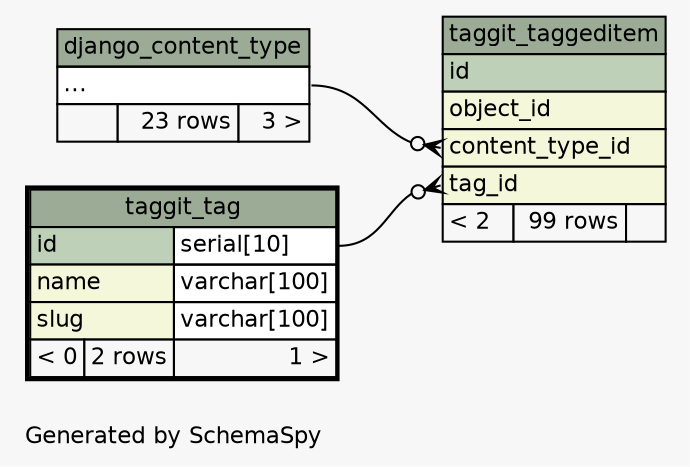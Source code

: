 // dot 2.36.0 on Mac OS X 10.9.5
// SchemaSpy rev 590
digraph "twoDegreesRelationshipsDiagram" {
  graph [
    rankdir="RL"
    bgcolor="#f7f7f7"
    label="\nGenerated by SchemaSpy"
    labeljust="l"
    nodesep="0.18"
    ranksep="0.46"
    fontname="Helvetica"
    fontsize="11"
  ];
  node [
    fontname="Helvetica"
    fontsize="11"
    shape="plaintext"
  ];
  edge [
    arrowsize="0.8"
  ];
  "taggit_taggeditem":"content_type_id":w -> "django_content_type":"elipses":e [arrowhead=none dir=back arrowtail=crowodot];
  "taggit_taggeditem":"tag_id":w -> "taggit_tag":"id.type":e [arrowhead=none dir=back arrowtail=crowodot];
  "django_content_type" [
    label=<
    <TABLE BORDER="0" CELLBORDER="1" CELLSPACING="0" BGCOLOR="#ffffff">
      <TR><TD COLSPAN="3" BGCOLOR="#9bab96" ALIGN="CENTER">django_content_type</TD></TR>
      <TR><TD PORT="elipses" COLSPAN="3" ALIGN="LEFT">...</TD></TR>
      <TR><TD ALIGN="LEFT" BGCOLOR="#f7f7f7">  </TD><TD ALIGN="RIGHT" BGCOLOR="#f7f7f7">23 rows</TD><TD ALIGN="RIGHT" BGCOLOR="#f7f7f7">3 &gt;</TD></TR>
    </TABLE>>
    URL="django_content_type.html"
    tooltip="django_content_type"
  ];
  "taggit_tag" [
    label=<
    <TABLE BORDER="2" CELLBORDER="1" CELLSPACING="0" BGCOLOR="#ffffff">
      <TR><TD COLSPAN="3" BGCOLOR="#9bab96" ALIGN="CENTER">taggit_tag</TD></TR>
      <TR><TD PORT="id" COLSPAN="2" BGCOLOR="#bed1b8" ALIGN="LEFT">id</TD><TD PORT="id.type" ALIGN="LEFT">serial[10]</TD></TR>
      <TR><TD PORT="name" COLSPAN="2" BGCOLOR="#f4f7da" ALIGN="LEFT">name</TD><TD PORT="name.type" ALIGN="LEFT">varchar[100]</TD></TR>
      <TR><TD PORT="slug" COLSPAN="2" BGCOLOR="#f4f7da" ALIGN="LEFT">slug</TD><TD PORT="slug.type" ALIGN="LEFT">varchar[100]</TD></TR>
      <TR><TD ALIGN="LEFT" BGCOLOR="#f7f7f7">&lt; 0</TD><TD ALIGN="RIGHT" BGCOLOR="#f7f7f7">2 rows</TD><TD ALIGN="RIGHT" BGCOLOR="#f7f7f7">1 &gt;</TD></TR>
    </TABLE>>
    URL="taggit_tag.html"
    tooltip="taggit_tag"
  ];
  "taggit_taggeditem" [
    label=<
    <TABLE BORDER="0" CELLBORDER="1" CELLSPACING="0" BGCOLOR="#ffffff">
      <TR><TD COLSPAN="3" BGCOLOR="#9bab96" ALIGN="CENTER">taggit_taggeditem</TD></TR>
      <TR><TD PORT="id" COLSPAN="3" BGCOLOR="#bed1b8" ALIGN="LEFT">id</TD></TR>
      <TR><TD PORT="object_id" COLSPAN="3" BGCOLOR="#f4f7da" ALIGN="LEFT">object_id</TD></TR>
      <TR><TD PORT="content_type_id" COLSPAN="3" BGCOLOR="#f4f7da" ALIGN="LEFT">content_type_id</TD></TR>
      <TR><TD PORT="tag_id" COLSPAN="3" BGCOLOR="#f4f7da" ALIGN="LEFT">tag_id</TD></TR>
      <TR><TD ALIGN="LEFT" BGCOLOR="#f7f7f7">&lt; 2</TD><TD ALIGN="RIGHT" BGCOLOR="#f7f7f7">99 rows</TD><TD ALIGN="RIGHT" BGCOLOR="#f7f7f7">  </TD></TR>
    </TABLE>>
    URL="taggit_taggeditem.html"
    tooltip="taggit_taggeditem"
  ];
}
